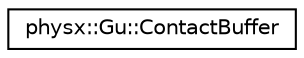 digraph "Graphical Class Hierarchy"
{
  edge [fontname="Helvetica",fontsize="10",labelfontname="Helvetica",labelfontsize="10"];
  node [fontname="Helvetica",fontsize="10",shape=record];
  rankdir="LR";
  Node0 [label="physx::Gu::ContactBuffer",height=0.2,width=0.4,color="black", fillcolor="white", style="filled",URL="$classphysx_1_1Gu_1_1ContactBuffer.html"];
}

